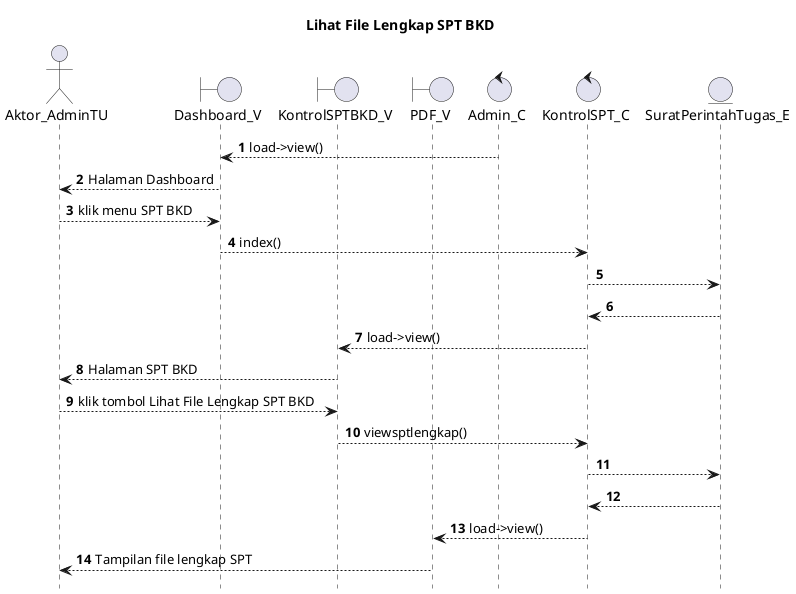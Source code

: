 @startuml

autonumber
hide footbox
title Lihat File Lengkap SPT BKD

Actor Aktor_AdminTU
boundary Dashboard_V
boundary KontrolSPTBKD_V
boundary PDF_V
control Admin_C
control KontrolSPT_C
Entity SuratPerintahTugas_E

Admin_C --> Dashboard_V: load->view()
Dashboard_V --> Aktor_AdminTU: Halaman Dashboard
Aktor_AdminTU --> Dashboard_V: klik menu SPT BKD
Dashboard_V --> KontrolSPT_C: index()
KontrolSPT_C --> SuratPerintahTugas_E:
    
    SuratPerintahTugas_E --> KontrolSPT_C:
    KontrolSPT_C --> KontrolSPTBKD_V: load->view()
    KontrolSPTBKD_V --> Aktor_AdminTU: Halaman SPT BKD

Aktor_AdminTU --> KontrolSPTBKD_V: klik tombol Lihat File Lengkap SPT BKD
KontrolSPTBKD_V --> KontrolSPT_C: viewsptlengkap()
KontrolSPT_C --> SuratPerintahTugas_E:
   
    SuratPerintahTugas_E --> KontrolSPT_C:
    KontrolSPT_C --> PDF_V: load->view()
    PDF_V --> Aktor_AdminTU: Tampilan file lengkap SPT

@enduml